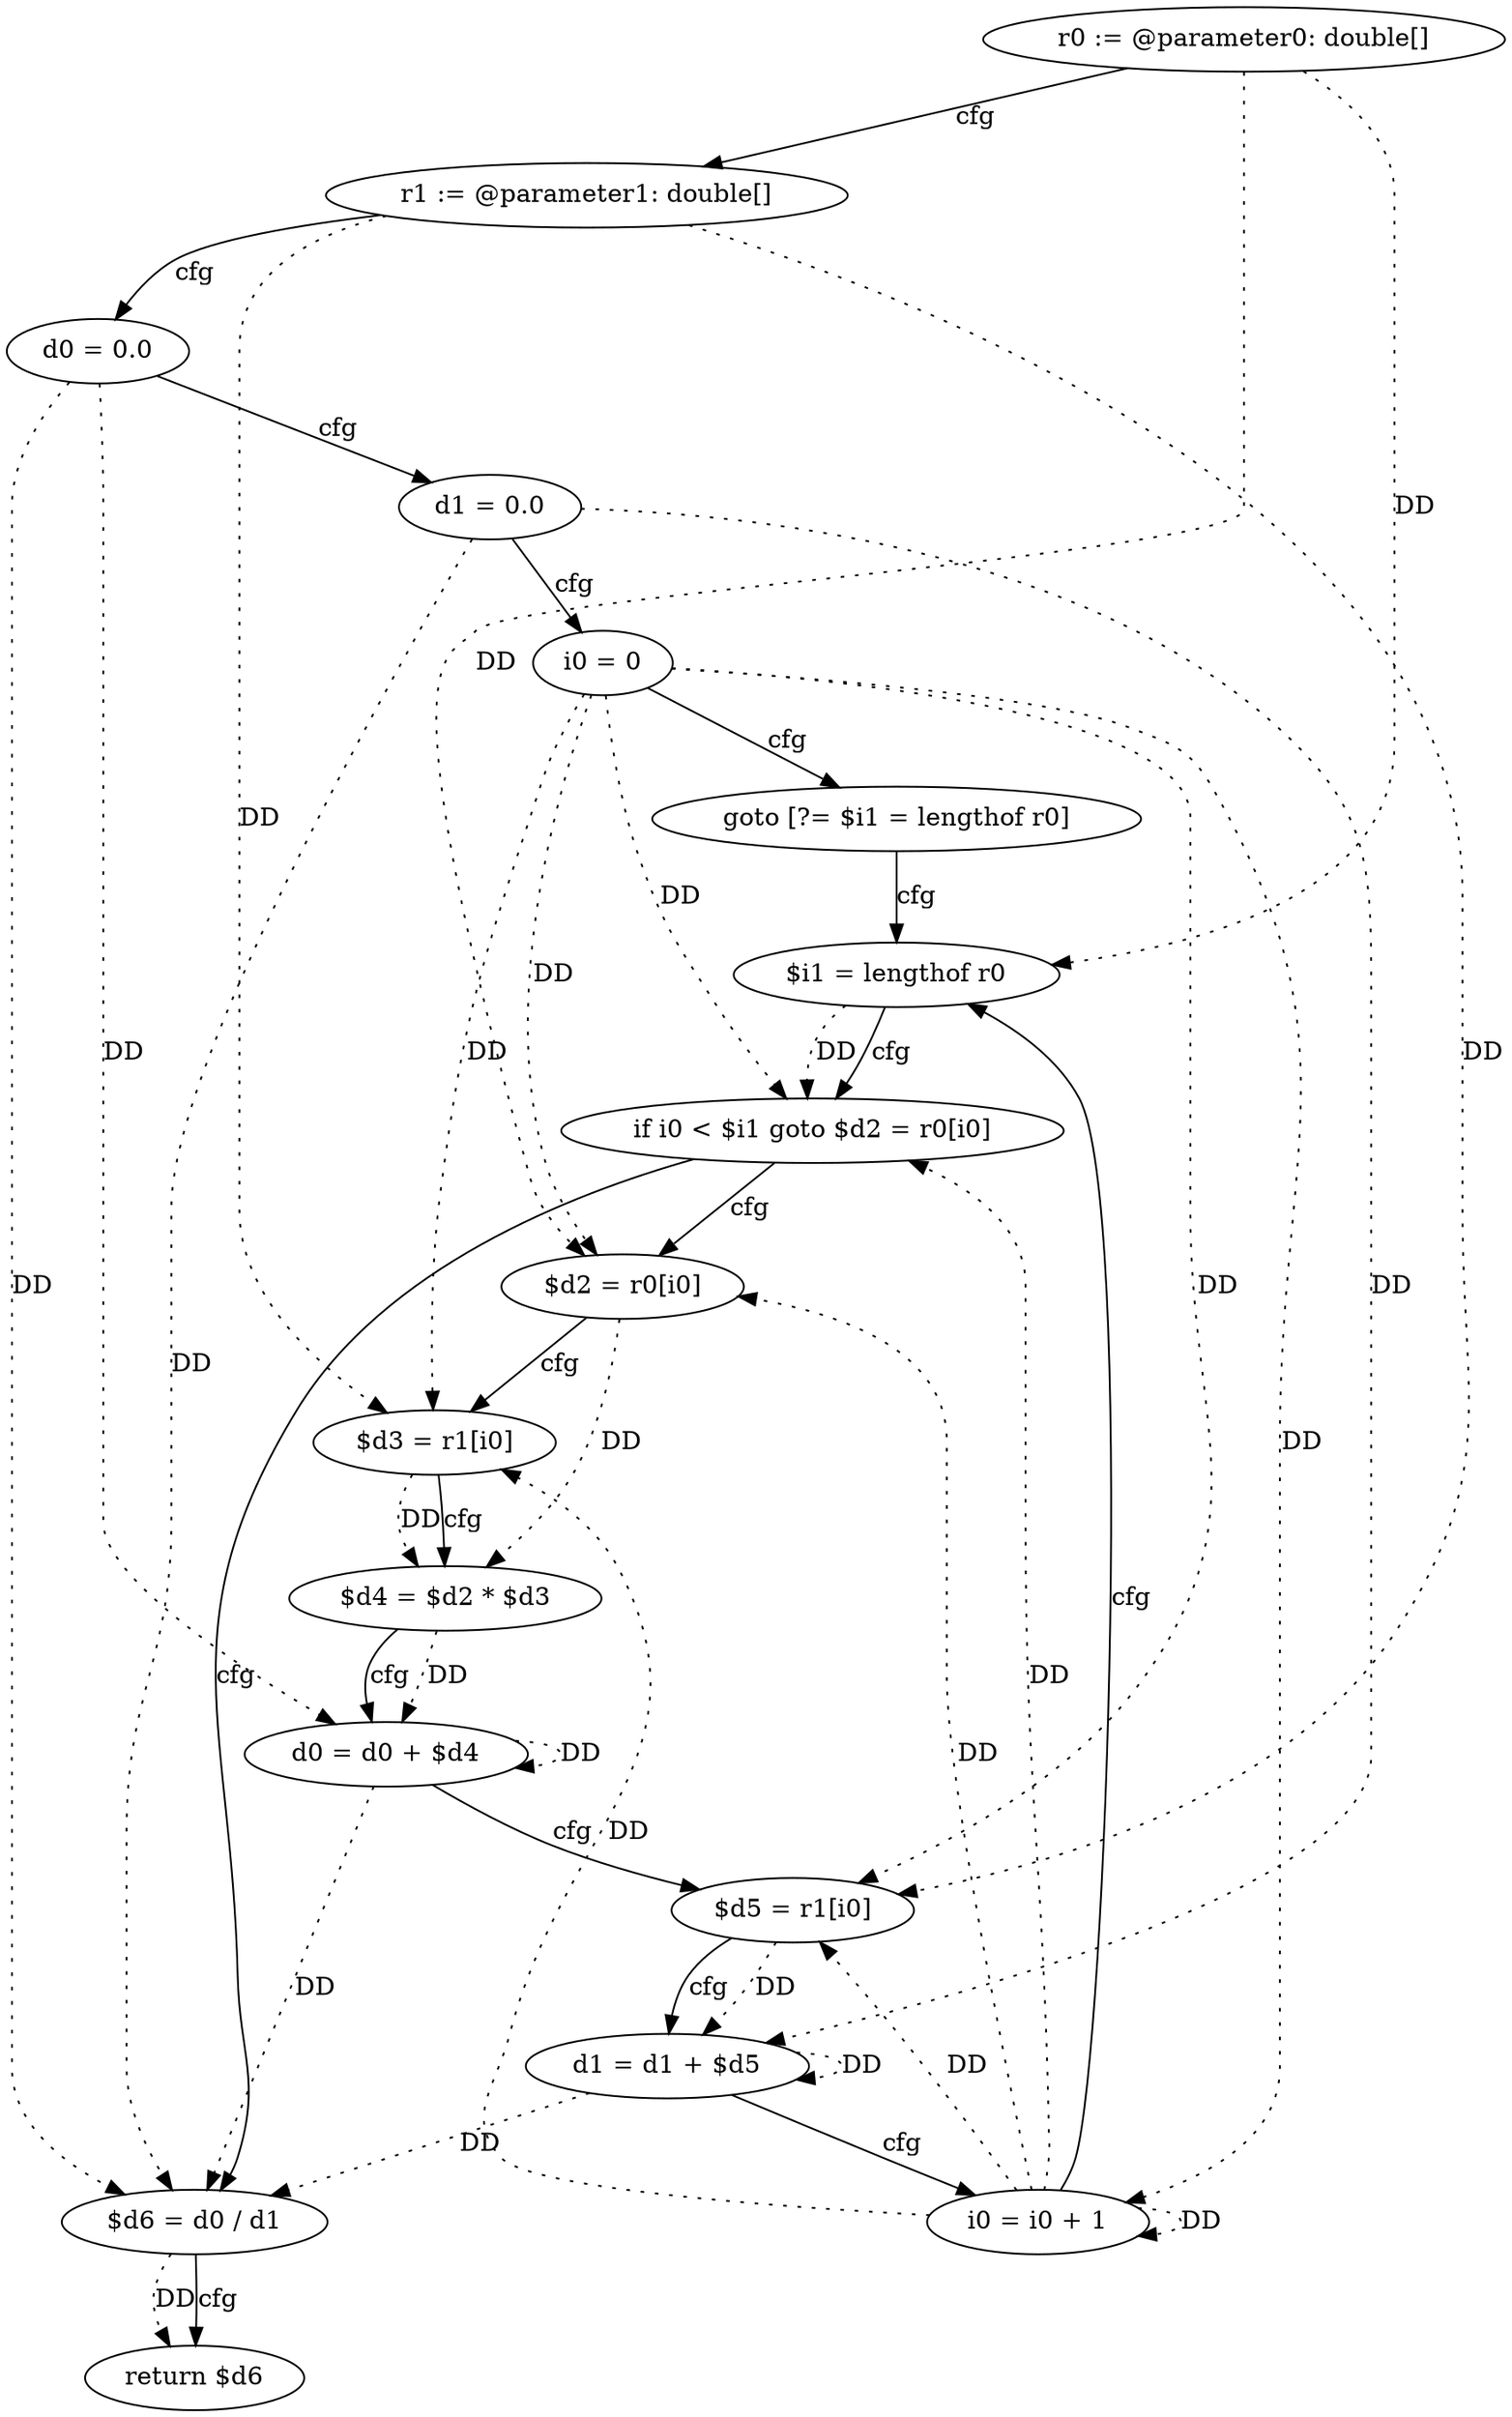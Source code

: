 digraph "weighted_average" {
    "0" [label="r0 := @parameter0: double[]",];
    "1" [label="r1 := @parameter1: double[]",];
    "2" [label="d0 = 0.0",];
    "3" [label="d1 = 0.0",];
    "4" [label="i0 = 0",];
    "5" [label="goto [?= $i1 = lengthof r0]",];
    "6" [label="$d2 = r0[i0]",];
    "7" [label="$d3 = r1[i0]",];
    "8" [label="$d4 = $d2 * $d3",];
    "9" [label="d0 = d0 + $d4",];
    "10" [label="$d5 = r1[i0]",];
    "11" [label="d1 = d1 + $d5",];
    "12" [label="i0 = i0 + 1",];
    "13" [label="$i1 = lengthof r0",];
    "14" [label="if i0 < $i1 goto $d2 = r0[i0]",];
    "15" [label="$d6 = d0 / d1",];
    "16" [label="return $d6",];
    "0"->"6" [label="DD",style=dotted,];
    "0"->"13" [label="DD",style=dotted,];
    "1"->"7" [label="DD",style=dotted,];
    "1"->"10" [label="DD",style=dotted,];
    "2"->"9" [label="DD",style=dotted,];
    "2"->"15" [label="DD",style=dotted,];
    "3"->"11" [label="DD",style=dotted,];
    "3"->"15" [label="DD",style=dotted,];
    "4"->"6" [label="DD",style=dotted,];
    "4"->"7" [label="DD",style=dotted,];
    "4"->"10" [label="DD",style=dotted,];
    "4"->"12" [label="DD",style=dotted,];
    "4"->"14" [label="DD",style=dotted,];
    "6"->"8" [label="DD",style=dotted,];
    "7"->"8" [label="DD",style=dotted,];
    "8"->"9" [label="DD",style=dotted,];
    "9"->"9" [label="DD",style=dotted,];
    "9"->"15" [label="DD",style=dotted,];
    "10"->"11" [label="DD",style=dotted,];
    "11"->"11" [label="DD",style=dotted,];
    "11"->"15" [label="DD",style=dotted,];
    "12"->"6" [label="DD",style=dotted,];
    "12"->"7" [label="DD",style=dotted,];
    "12"->"10" [label="DD",style=dotted,];
    "12"->"12" [label="DD",style=dotted,];
    "12"->"14" [label="DD",style=dotted,];
    "13"->"14" [label="DD",style=dotted,];
    "15"->"16" [label="DD",style=dotted,];
    "0"->"1" [label="cfg",];
    "1"->"2" [label="cfg",];
    "2"->"3" [label="cfg",];
    "3"->"4" [label="cfg",];
    "4"->"5" [label="cfg",];
    "5"->"13" [label="cfg",];
    "6"->"7" [label="cfg",];
    "7"->"8" [label="cfg",];
    "8"->"9" [label="cfg",];
    "9"->"10" [label="cfg",];
    "10"->"11" [label="cfg",];
    "11"->"12" [label="cfg",];
    "12"->"13" [label="cfg",];
    "13"->"14" [label="cfg",];
    "14"->"15" [label="cfg",];
    "14"->"6" [label="cfg",];
    "15"->"16" [label="cfg",];
}
